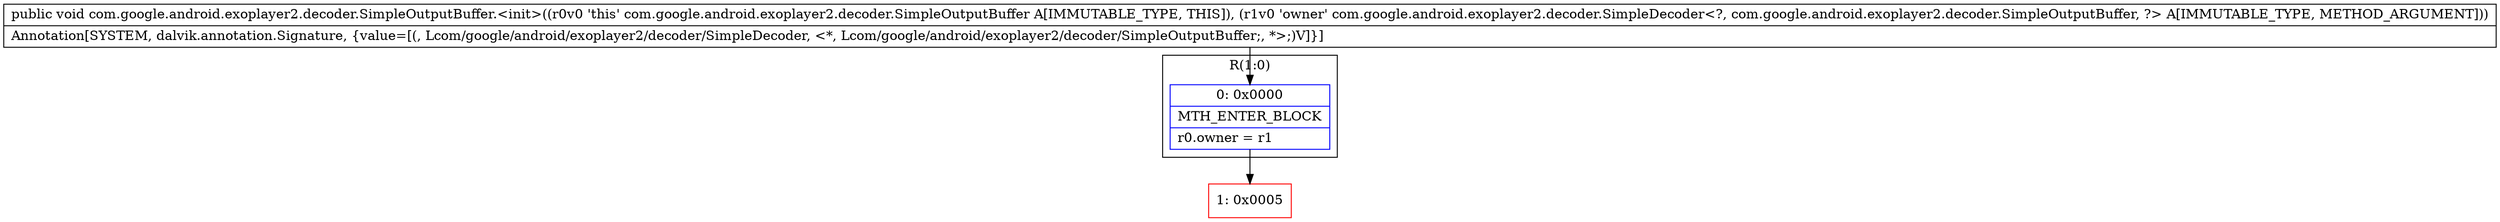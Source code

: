 digraph "CFG forcom.google.android.exoplayer2.decoder.SimpleOutputBuffer.\<init\>(Lcom\/google\/android\/exoplayer2\/decoder\/SimpleDecoder;)V" {
subgraph cluster_Region_588386088 {
label = "R(1:0)";
node [shape=record,color=blue];
Node_0 [shape=record,label="{0\:\ 0x0000|MTH_ENTER_BLOCK\l|r0.owner = r1\l}"];
}
Node_1 [shape=record,color=red,label="{1\:\ 0x0005}"];
MethodNode[shape=record,label="{public void com.google.android.exoplayer2.decoder.SimpleOutputBuffer.\<init\>((r0v0 'this' com.google.android.exoplayer2.decoder.SimpleOutputBuffer A[IMMUTABLE_TYPE, THIS]), (r1v0 'owner' com.google.android.exoplayer2.decoder.SimpleDecoder\<?, com.google.android.exoplayer2.decoder.SimpleOutputBuffer, ?\> A[IMMUTABLE_TYPE, METHOD_ARGUMENT]))  | Annotation[SYSTEM, dalvik.annotation.Signature, \{value=[(, Lcom\/google\/android\/exoplayer2\/decoder\/SimpleDecoder, \<*, Lcom\/google\/android\/exoplayer2\/decoder\/SimpleOutputBuffer;, *\>;)V]\}]\l}"];
MethodNode -> Node_0;
Node_0 -> Node_1;
}

